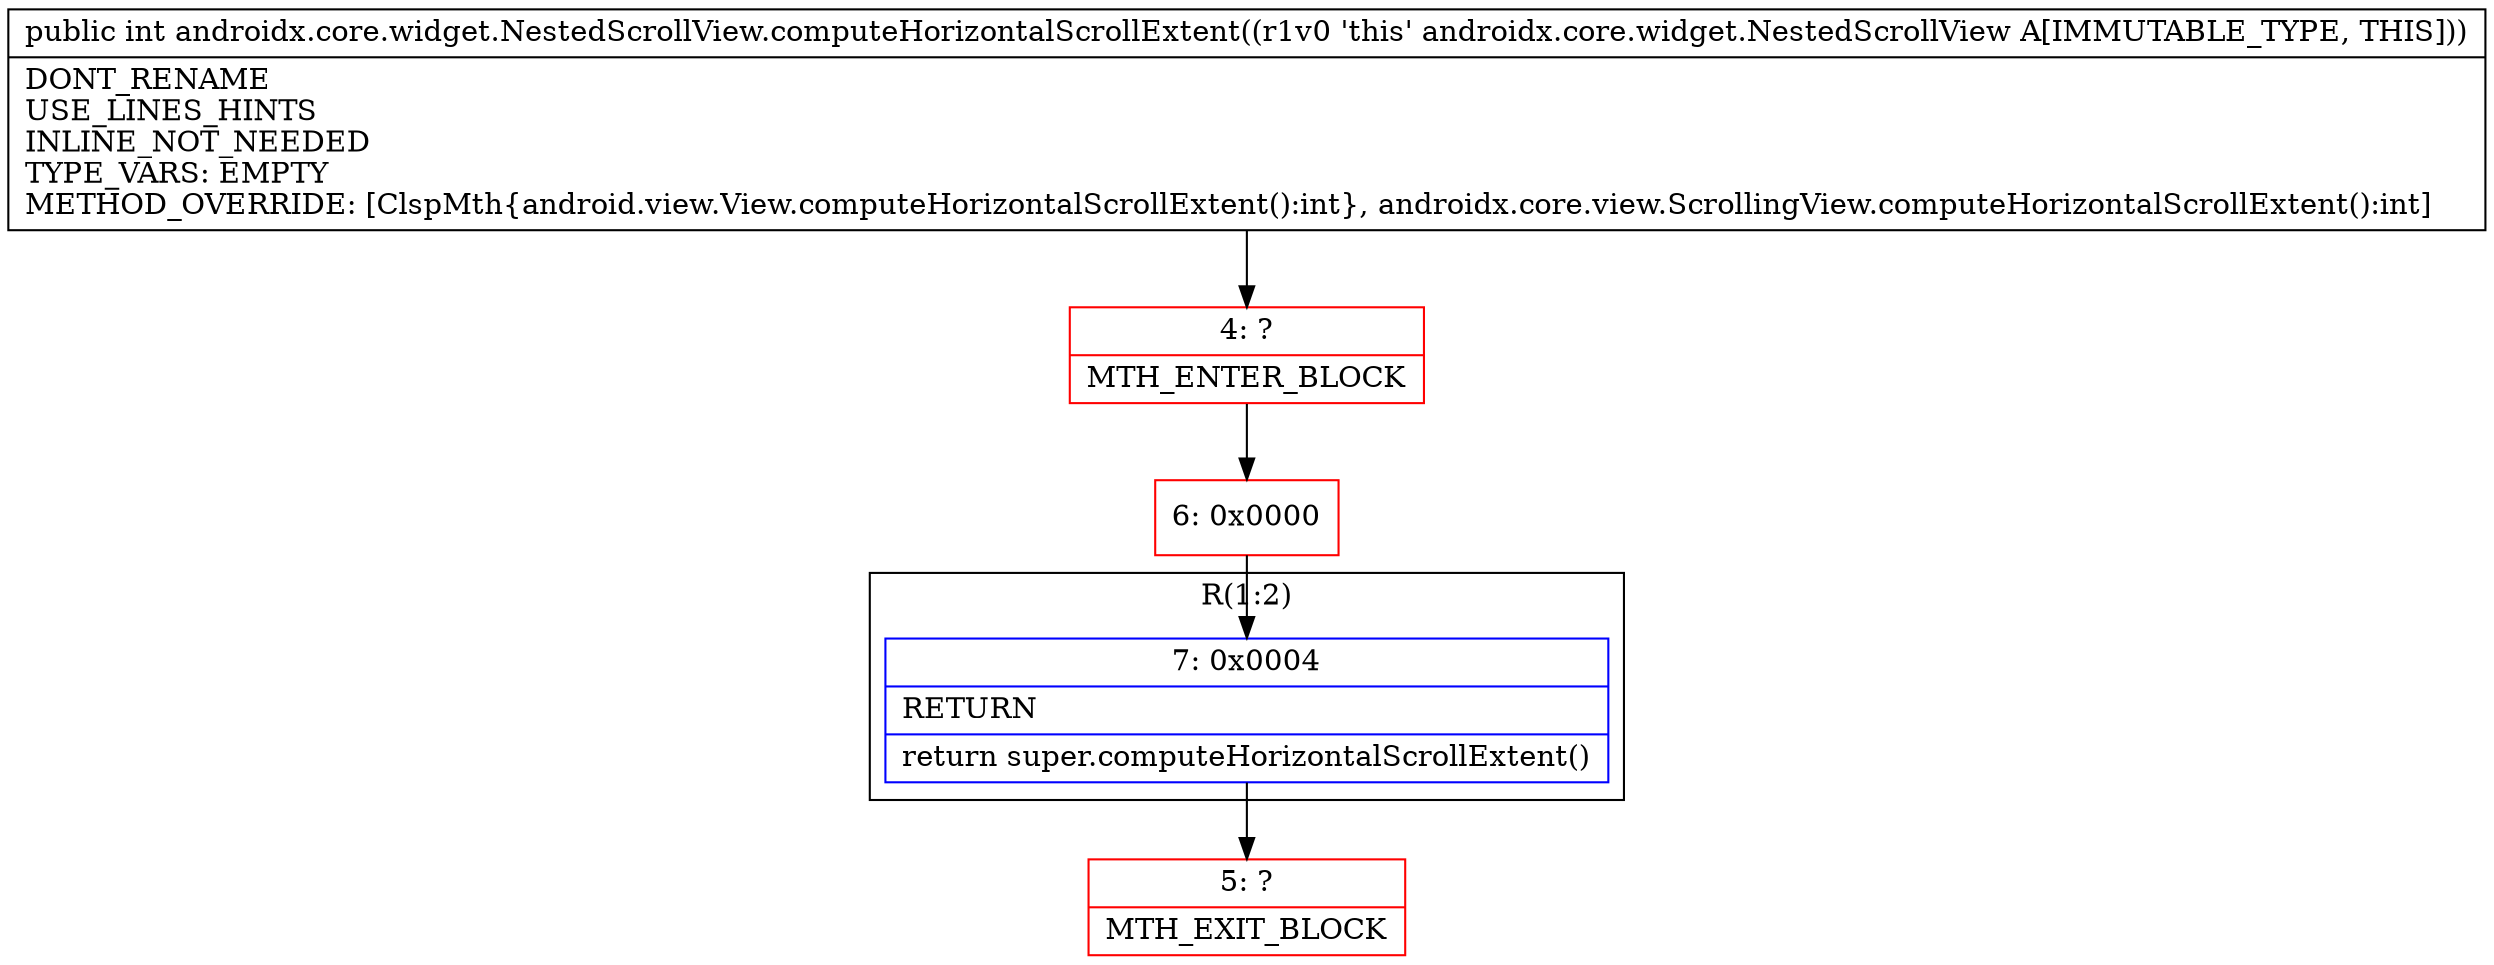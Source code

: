 digraph "CFG forandroidx.core.widget.NestedScrollView.computeHorizontalScrollExtent()I" {
subgraph cluster_Region_1252289339 {
label = "R(1:2)";
node [shape=record,color=blue];
Node_7 [shape=record,label="{7\:\ 0x0004|RETURN\l|return super.computeHorizontalScrollExtent()\l}"];
}
Node_4 [shape=record,color=red,label="{4\:\ ?|MTH_ENTER_BLOCK\l}"];
Node_6 [shape=record,color=red,label="{6\:\ 0x0000}"];
Node_5 [shape=record,color=red,label="{5\:\ ?|MTH_EXIT_BLOCK\l}"];
MethodNode[shape=record,label="{public int androidx.core.widget.NestedScrollView.computeHorizontalScrollExtent((r1v0 'this' androidx.core.widget.NestedScrollView A[IMMUTABLE_TYPE, THIS]))  | DONT_RENAME\lUSE_LINES_HINTS\lINLINE_NOT_NEEDED\lTYPE_VARS: EMPTY\lMETHOD_OVERRIDE: [ClspMth\{android.view.View.computeHorizontalScrollExtent():int\}, androidx.core.view.ScrollingView.computeHorizontalScrollExtent():int]\l}"];
MethodNode -> Node_4;Node_7 -> Node_5;
Node_4 -> Node_6;
Node_6 -> Node_7;
}

